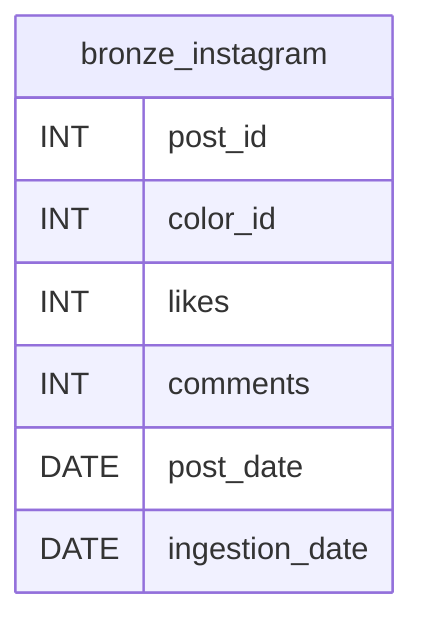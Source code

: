 erDiagram
    bronze_instagram {
        INT post_id
        INT color_id
        INT likes
        INT comments
        DATE post_date
        DATE ingestion_date
    }